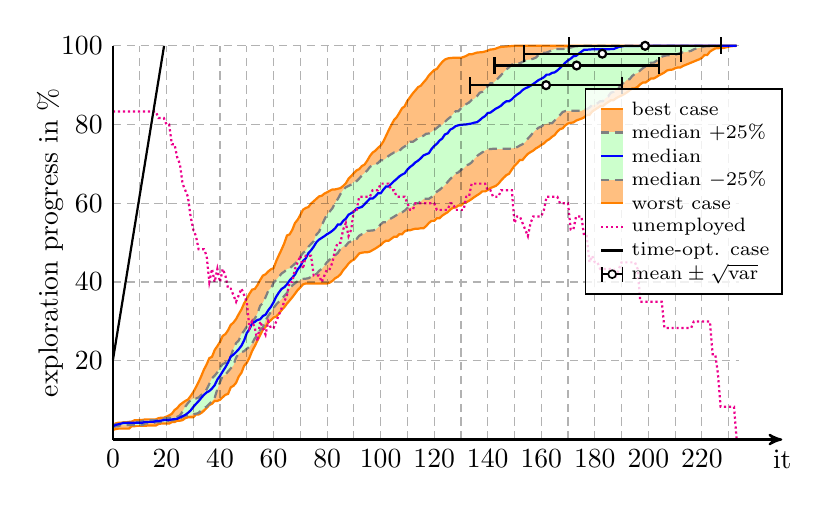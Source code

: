 \begin{tikzpicture}[thick]


% plot data, scaled to 8cm
\begin{scope}[yscale=0.05, xscale=0.034]
\draw[draw=orange, fill=orange!50] (0.00, 2.44) -- (1.00, 2.66) -- (2.00, 2.77) -- (3.00, 2.77) -- (4.00, 2.77) -- (5.00, 2.77) -- (6.00, 2.77) -- (7.00, 3.38) -- (8.00, 3.38) -- (9.00, 3.49) -- (10.00, 3.49) -- (11.00, 3.49) -- (12.00, 3.49) -- (13.00, 3.55) -- (14.00, 3.55) -- (15.00, 3.55) -- (16.00, 3.55) -- (17.00, 3.94) -- (18.00, 4.05) -- (19.00, 4.05) -- (20.00, 4.05) -- (21.00, 4.05) -- (22.00, 4.43) -- (23.00, 4.43) -- (24.00, 4.77) -- (25.00, 4.77) -- (26.00, 4.93) -- (27.00, 5.43) -- (28.00, 5.65) -- (29.00, 5.65) -- (30.00, 5.65) -- (31.00, 6.37) -- (32.00, 6.37) -- (33.00, 6.76) -- (34.00, 7.32) -- (35.00, 8.04) -- (36.00, 8.76) -- (37.00, 9.09) -- (38.00, 9.81) -- (39.00, 9.81) -- (40.00, 10.09) -- (41.00, 10.75) -- (42.00, 11.36) -- (43.00, 11.59) -- (44.00, 13.25) -- (45.00, 13.64) -- (46.00, 14.41) -- (47.00, 16.02) -- (48.00, 16.96) -- (49.00, 18.74) -- (50.00, 19.51) -- (51.00, 20.79) -- (52.00, 22.51) -- (53.00, 23.78) -- (54.00, 25.17) -- (55.00, 26.55) -- (56.00, 27.88) -- (57.00, 28.60) -- (58.00, 29.77) -- (59.00, 30.32) -- (60.00, 30.99) -- (61.00, 31.21) -- (62.00, 31.98) -- (63.00, 32.87) -- (64.00, 33.59) -- (65.00, 34.53) -- (66.00, 35.31) -- (67.00, 36.14) -- (68.00, 37.03) -- (69.00, 37.97) -- (70.00, 38.64) -- (71.00, 39.41) -- (72.00, 39.63) -- (73.00, 39.63) -- (74.00, 39.63) -- (75.00, 39.63) -- (76.00, 39.63) -- (77.00, 39.63) -- (78.00, 39.63) -- (79.00, 39.63) -- (80.00, 39.63) -- (81.00, 39.86) -- (82.00, 40.30) -- (83.00, 40.96) -- (84.00, 41.35) -- (85.00, 41.96) -- (86.00, 43.02) -- (87.00, 43.79) -- (88.00, 44.68) -- (89.00, 45.34) -- (90.00, 45.68) -- (91.00, 46.45) -- (92.00, 47.28) -- (93.00, 47.45) -- (94.00, 47.56) -- (95.00, 47.56) -- (96.00, 47.73) -- (97.00, 48.12) -- (98.00, 48.50) -- (99.00, 48.95) -- (100.00, 49.39) -- (101.00, 50.06) -- (102.00, 50.50) -- (103.00, 50.50) -- (104.00, 51.00) -- (105.00, 51.50) -- (106.00, 51.50) -- (107.00, 52.16) -- (108.00, 52.16) -- (109.00, 52.88) -- (110.00, 53.16) -- (111.00, 53.16) -- (112.00, 53.38) -- (113.00, 53.55) -- (114.00, 53.55) -- (115.00, 53.66) -- (116.00, 53.66) -- (117.00, 54.21) -- (118.00, 54.99) -- (119.00, 55.54) -- (120.00, 55.54) -- (121.00, 56.21) -- (122.00, 56.21) -- (123.00, 56.87) -- (124.00, 57.32) -- (125.00, 57.71) -- (126.00, 58.37) -- (127.00, 58.87) -- (128.00, 58.92) -- (129.00, 59.42) -- (130.00, 59.42) -- (131.00, 60.09) -- (132.00, 60.25) -- (133.00, 60.64) -- (134.00, 61.09) -- (135.00, 61.59) -- (136.00, 62.03) -- (137.00, 62.47) -- (138.00, 63.03) -- (139.00, 63.03) -- (140.00, 63.36) -- (141.00, 63.86) -- (142.00, 64.14) -- (143.00, 64.41) -- (144.00, 64.97) -- (145.00, 65.80) -- (146.00, 66.52) -- (147.00, 67.18) -- (148.00, 67.52) -- (149.00, 68.57) -- (150.00, 69.51) -- (151.00, 70.18) -- (152.00, 71.01) -- (153.00, 71.01) -- (154.00, 71.84) -- (155.00, 72.56) -- (156.00, 73.00) -- (157.00, 73.39) -- (158.00, 73.95) -- (159.00, 74.33) -- (160.00, 74.83) -- (161.00, 75.22) -- (162.00, 75.89) -- (163.00, 76.27) -- (164.00, 76.88) -- (165.00, 77.33) -- (166.00, 78.22) -- (167.00, 78.82) -- (168.00, 79.05) -- (169.00, 79.82) -- (170.00, 80.27) -- (171.00, 80.43) -- (172.00, 80.54) -- (173.00, 80.99) -- (174.00, 81.26) -- (175.00, 81.49) -- (176.00, 81.82) -- (177.00, 82.43) -- (178.00, 82.43) -- (179.00, 83.31) -- (180.00, 83.76) -- (181.00, 84.20) -- (182.00, 84.65) -- (183.00, 84.65) -- (184.00, 85.25) -- (185.00, 85.70) -- (186.00, 86.20) -- (187.00, 86.20) -- (188.00, 86.70) -- (189.00, 87.08) -- (190.00, 87.36) -- (191.00, 87.75) -- (192.00, 88.19) -- (193.00, 88.69) -- (194.00, 89.19) -- (195.00, 89.19) -- (196.00, 89.58) -- (197.00, 90.24) -- (198.00, 90.69) -- (199.00, 90.69) -- (200.00, 91.19) -- (201.00, 91.69) -- (202.00, 91.69) -- (203.00, 92.07) -- (204.00, 92.52) -- (205.00, 92.85) -- (206.00, 93.24) -- (207.00, 93.74) -- (208.00, 93.90) -- (209.00, 93.96) -- (210.00, 94.29) -- (211.00, 94.51) -- (212.00, 94.51) -- (213.00, 94.90) -- (214.00, 95.18) -- (215.00, 95.45) -- (216.00, 95.73) -- (217.00, 96.01) -- (218.00, 96.29) -- (219.00, 96.56) -- (220.00, 96.95) -- (221.00, 97.67) -- (222.00, 97.67) -- (223.00, 98.50) -- (224.00, 98.95) -- (225.00, 99.33) -- (226.00, 99.39) -- (227.00, 99.45) -- (228.00, 99.45) -- (229.00, 99.61) -- (230.00, 99.78) -- (231.00, 99.89) -- (232.00, 99.94) -- (233.00, 100.00) -- (233.00, 100.00) -- (232.00, 100.00) -- (231.00, 100.00) -- (230.00, 100.00) -- (229.00, 100.00) -- (228.00, 100.00) -- (227.00, 100.00) -- (226.00, 100.00) -- (225.00, 100.00) -- (224.00, 100.00) -- (223.00, 100.00) -- (222.00, 100.00) -- (221.00, 100.00) -- (220.00, 100.00) -- (219.00, 100.00) -- (218.00, 100.00) -- (217.00, 100.00) -- (216.00, 100.00) -- (215.00, 100.00) -- (214.00, 100.00) -- (213.00, 100.00) -- (212.00, 100.00) -- (211.00, 100.00) -- (210.00, 100.00) -- (209.00, 100.00) -- (208.00, 100.00) -- (207.00, 100.00) -- (206.00, 100.00) -- (205.00, 100.00) -- (204.00, 100.00) -- (203.00, 100.00) -- (202.00, 100.00) -- (201.00, 100.00) -- (200.00, 100.00) -- (199.00, 100.00) -- (198.00, 100.00) -- (197.00, 100.00) -- (196.00, 100.00) -- (195.00, 100.00) -- (194.00, 100.00) -- (193.00, 100.00) -- (192.00, 100.00) -- (191.00, 100.00) -- (190.00, 100.00) -- (189.00, 100.00) -- (188.00, 100.00) -- (187.00, 100.00) -- (186.00, 100.00) -- (185.00, 100.00) -- (184.00, 100.00) -- (183.00, 100.00) -- (182.00, 100.00) -- (181.00, 100.00) -- (180.00, 100.00) -- (179.00, 100.00) -- (178.00, 100.00) -- (177.00, 100.00) -- (176.00, 100.00) -- (175.00, 100.00) -- (174.00, 100.00) -- (173.00, 100.00) -- (172.00, 100.00) -- (171.00, 100.00) -- (170.00, 100.00) -- (169.00, 100.00) -- (168.00, 100.00) -- (167.00, 100.00) -- (166.00, 100.00) -- (165.00, 100.00) -- (164.00, 100.00) -- (163.00, 100.00) -- (162.00, 100.00) -- (161.00, 100.00) -- (160.00, 100.00) -- (159.00, 100.00) -- (158.00, 100.00) -- (157.00, 100.00) -- (156.00, 100.00) -- (155.00, 100.00) -- (154.00, 100.00) -- (153.00, 100.00) -- (152.00, 100.00) -- (151.00, 100.00) -- (150.00, 100.00) -- (149.00, 99.94) -- (148.00, 99.89) -- (147.00, 99.83) -- (146.00, 99.78) -- (145.00, 99.72) -- (144.00, 99.56) -- (143.00, 99.28) -- (142.00, 99.11) -- (141.00, 99.06) -- (140.00, 98.78) -- (139.00, 98.56) -- (138.00, 98.39) -- (137.00, 98.34) -- (136.00, 98.28) -- (135.00, 98.06) -- (134.00, 97.84) -- (133.00, 97.84) -- (132.00, 97.45) -- (131.00, 97.17) -- (130.00, 96.95) -- (129.00, 96.95) -- (128.00, 96.95) -- (127.00, 96.95) -- (126.00, 96.90) -- (125.00, 96.78) -- (124.00, 96.51) -- (123.00, 95.90) -- (122.00, 95.07) -- (121.00, 94.12) -- (120.00, 93.85) -- (119.00, 93.18) -- (118.00, 92.46) -- (117.00, 91.46) -- (116.00, 90.69) -- (115.00, 89.86) -- (114.00, 89.52) -- (113.00, 88.69) -- (112.00, 87.92) -- (111.00, 86.97) -- (110.00, 86.03) -- (109.00, 84.65) -- (108.00, 84.15) -- (107.00, 82.98) -- (106.00, 81.87) -- (105.00, 81.15) -- (104.00, 79.88) -- (103.00, 78.55) -- (102.00, 77.11) -- (101.00, 75.67) -- (100.00, 74.67) -- (99.00, 74.06) -- (98.00, 73.34) -- (97.00, 72.89) -- (96.00, 72.01) -- (95.00, 70.84) -- (94.00, 69.84) -- (93.00, 69.46) -- (92.00, 68.68) -- (91.00, 68.35) -- (90.00, 67.68) -- (89.00, 66.91) -- (88.00, 66.24) -- (87.00, 65.08) -- (86.00, 64.41) -- (85.00, 63.86) -- (84.00, 63.69) -- (83.00, 63.53) -- (82.00, 63.53) -- (81.00, 63.19) -- (80.00, 62.80) -- (79.00, 62.47) -- (78.00, 61.92) -- (77.00, 61.75) -- (76.00, 61.14) -- (75.00, 60.53) -- (74.00, 59.92) -- (73.00, 59.04) -- (72.00, 58.81) -- (71.00, 58.37) -- (70.00, 57.04) -- (69.00, 55.82) -- (68.00, 54.99) -- (67.00, 53.27) -- (66.00, 52.11) -- (65.00, 51.83) -- (64.00, 49.83) -- (63.00, 48.28) -- (62.00, 46.84) -- (61.00, 45.34) -- (60.00, 43.51) -- (59.00, 43.24) -- (58.00, 42.68) -- (57.00, 41.96) -- (56.00, 41.63) -- (55.00, 40.52) -- (54.00, 39.25) -- (53.00, 38.25) -- (52.00, 38.08) -- (51.00, 37.03) -- (50.00, 35.75) -- (49.00, 34.59) -- (48.00, 33.04) -- (47.00, 31.87) -- (46.00, 30.60) -- (45.00, 29.71) -- (44.00, 29.10) -- (43.00, 27.77) -- (42.00, 26.77) -- (41.00, 26.33) -- (40.00, 24.78) -- (39.00, 23.73) -- (38.00, 22.73) -- (37.00, 21.01) -- (36.00, 20.68) -- (35.00, 19.07) -- (34.00, 17.79) -- (33.00, 16.13) -- (32.00, 14.63) -- (31.00, 13.30) -- (30.00, 12.03) -- (29.00, 11.03) -- (28.00, 10.14) -- (27.00, 9.81) -- (26.00, 9.31) -- (25.00, 8.81) -- (24.00, 7.98) -- (23.00, 7.48) -- (22.00, 6.54) -- (21.00, 6.15) -- (20.00, 5.82) -- (19.00, 5.54) -- (18.00, 5.54) -- (17.00, 5.43) -- (16.00, 5.10) -- (15.00, 5.10) -- (14.00, 5.10) -- (13.00, 5.10) -- (12.00, 5.10) -- (11.00, 4.99) -- (10.00, 4.99) -- (9.00, 4.88) -- (8.00, 4.88) -- (7.00, 4.55) -- (6.00, 4.49) -- (5.00, 4.38) -- (4.00, 4.38) -- (3.00, 4.27) -- (2.00, 4.27) -- (1.00, 4.10) -- (0.00, 3.38);
\draw[gray, densely dashed, fill=green!20] (0.00, 3.22) -- (1.00, 3.33) -- (2.00, 3.38) -- (3.00, 3.66) -- (4.00, 3.66) -- (5.00, 3.66) -- (6.00, 3.66) -- (7.00, 3.66) -- (8.00, 3.66) -- (9.00, 3.66) -- (10.00, 3.66) -- (11.00, 3.66) -- (12.00, 4.05) -- (13.00, 4.10) -- (14.00, 4.21) -- (15.00, 4.21) -- (16.00, 4.38) -- (17.00, 4.38) -- (18.00, 4.43) -- (19.00, 4.43) -- (20.00, 4.43) -- (21.00, 4.88) -- (22.00, 4.88) -- (23.00, 4.99) -- (24.00, 5.21) -- (25.00, 5.27) -- (26.00, 5.76) -- (27.00, 6.10) -- (28.00, 6.10) -- (29.00, 6.21) -- (30.00, 6.49) -- (31.00, 6.54) -- (32.00, 6.76) -- (33.00, 7.43) -- (34.00, 7.93) -- (35.00, 8.37) -- (36.00, 9.09) -- (37.00, 9.76) -- (38.00, 10.59) -- (39.00, 12.80) -- (40.00, 14.58) -- (41.00, 16.19) -- (42.00, 16.46) -- (43.00, 17.29) -- (44.00, 18.07) -- (45.00, 18.85) -- (46.00, 20.84) -- (47.00, 21.78) -- (48.00, 22.17) -- (49.00, 22.45) -- (50.00, 23.06) -- (51.00, 23.56) -- (52.00, 24.45) -- (53.00, 25.72) -- (54.00, 26.50) -- (55.00, 27.83) -- (56.00, 28.49) -- (57.00, 30.21) -- (58.00, 31.43) -- (59.00, 32.37) -- (60.00, 33.43) -- (61.00, 34.31) -- (62.00, 35.03) -- (63.00, 35.70) -- (64.00, 36.47) -- (65.00, 37.25) -- (66.00, 38.36) -- (67.00, 39.14) -- (68.00, 39.69) -- (69.00, 40.24) -- (70.00, 40.58) -- (71.00, 40.80) -- (72.00, 40.85) -- (73.00, 40.96) -- (74.00, 41.30) -- (75.00, 41.91) -- (76.00, 42.02) -- (77.00, 42.85) -- (78.00, 43.35) -- (79.00, 44.18) -- (80.00, 45.07) -- (81.00, 45.73) -- (82.00, 46.23) -- (83.00, 46.78) -- (84.00, 47.39) -- (85.00, 48.45) -- (86.00, 49.06) -- (87.00, 49.22) -- (88.00, 50.06) -- (89.00, 50.33) -- (90.00, 50.61) -- (91.00, 50.94) -- (92.00, 51.77) -- (93.00, 52.16) -- (94.00, 52.33) -- (95.00, 52.99) -- (96.00, 53.05) -- (97.00, 53.10) -- (98.00, 53.27) -- (99.00, 53.88) -- (100.00, 54.66) -- (101.00, 55.21) -- (102.00, 55.21) -- (103.00, 55.88) -- (104.00, 56.21) -- (105.00, 56.60) -- (106.00, 57.04) -- (107.00, 57.71) -- (108.00, 57.71) -- (109.00, 58.15) -- (110.00, 58.81) -- (111.00, 58.92) -- (112.00, 59.37) -- (113.00, 60.03) -- (114.00, 60.03) -- (115.00, 60.48) -- (116.00, 61.14) -- (117.00, 61.14) -- (118.00, 61.14) -- (119.00, 61.59) -- (120.00, 62.08) -- (121.00, 62.97) -- (122.00, 63.41) -- (123.00, 64.02) -- (124.00, 64.63) -- (125.00, 65.41) -- (126.00, 66.19) -- (127.00, 66.85) -- (128.00, 67.57) -- (129.00, 67.85) -- (130.00, 68.46) -- (131.00, 68.90) -- (132.00, 69.62) -- (133.00, 69.90) -- (134.00, 70.40) -- (135.00, 71.34) -- (136.00, 72.01) -- (137.00, 72.51) -- (138.00, 72.95) -- (139.00, 73.39) -- (140.00, 73.73) -- (141.00, 73.78) -- (142.00, 73.84) -- (143.00, 73.84) -- (144.00, 73.84) -- (145.00, 73.84) -- (146.00, 73.84) -- (147.00, 73.84) -- (148.00, 73.84) -- (149.00, 73.95) -- (150.00, 74.06) -- (151.00, 74.28) -- (152.00, 74.67) -- (153.00, 75.00) -- (154.00, 75.55) -- (155.00, 76.44) -- (156.00, 77.16) -- (157.00, 77.99) -- (158.00, 78.66) -- (159.00, 79.21) -- (160.00, 79.49) -- (161.00, 79.99) -- (162.00, 80.21) -- (163.00, 80.32) -- (164.00, 80.32) -- (165.00, 81.04) -- (166.00, 81.71) -- (167.00, 82.43) -- (168.00, 83.20) -- (169.00, 83.43) -- (170.00, 83.48) -- (171.00, 83.48) -- (172.00, 83.48) -- (173.00, 83.48) -- (174.00, 83.48) -- (175.00, 83.48) -- (176.00, 83.87) -- (177.00, 83.87) -- (178.00, 84.31) -- (179.00, 84.98) -- (180.00, 84.98) -- (181.00, 85.42) -- (182.00, 85.92) -- (183.00, 85.92) -- (184.00, 86.75) -- (185.00, 87.14) -- (186.00, 88.08) -- (187.00, 88.30) -- (188.00, 89.19) -- (189.00, 89.36) -- (190.00, 90.19) -- (191.00, 90.74) -- (192.00, 91.41) -- (193.00, 91.52) -- (194.00, 92.35) -- (195.00, 92.90) -- (196.00, 93.07) -- (197.00, 93.79) -- (198.00, 94.35) -- (199.00, 94.79) -- (200.00, 95.12) -- (201.00, 95.73) -- (202.00, 95.73) -- (203.00, 96.18) -- (204.00, 96.67) -- (205.00, 97.23) -- (206.00, 97.45) -- (207.00, 97.62) -- (208.00, 97.62) -- (209.00, 97.73) -- (210.00, 97.73) -- (211.00, 97.95) -- (212.00, 98.17) -- (213.00, 98.34) -- (214.00, 98.45) -- (215.00, 98.56) -- (216.00, 98.73) -- (217.00, 99.11) -- (218.00, 99.33) -- (219.00, 99.50) -- (220.00, 99.67) -- (221.00, 99.83) -- (222.00, 99.89) -- (223.00, 99.89) -- (224.00, 99.89) -- (225.00, 99.94) -- (226.00, 100.00) -- (227.00, 100.00) -- (228.00, 100.00) -- (229.00, 100.00) -- (230.00, 100.00) -- (231.00, 100.00) -- (232.00, 100.00) -- (233.00, 100.00) -- (233.00, 100.00) -- (232.00, 100.00) -- (231.00, 100.00) -- (230.00, 100.00) -- (229.00, 100.00) -- (228.00, 100.00) -- (227.00, 100.00) -- (226.00, 100.00) -- (225.00, 100.00) -- (224.00, 100.00) -- (223.00, 100.00) -- (222.00, 100.00) -- (221.00, 100.00) -- (220.00, 100.00) -- (219.00, 100.00) -- (218.00, 100.00) -- (217.00, 100.00) -- (216.00, 100.00) -- (215.00, 100.00) -- (214.00, 100.00) -- (213.00, 100.00) -- (212.00, 100.00) -- (211.00, 100.00) -- (210.00, 100.00) -- (209.00, 100.00) -- (208.00, 100.00) -- (207.00, 100.00) -- (206.00, 100.00) -- (205.00, 100.00) -- (204.00, 100.00) -- (203.00, 100.00) -- (202.00, 100.00) -- (201.00, 100.00) -- (200.00, 100.00) -- (199.00, 100.00) -- (198.00, 100.00) -- (197.00, 100.00) -- (196.00, 100.00) -- (195.00, 100.00) -- (194.00, 100.00) -- (193.00, 100.00) -- (192.00, 100.00) -- (191.00, 100.00) -- (190.00, 100.00) -- (189.00, 100.00) -- (188.00, 100.00) -- (187.00, 100.00) -- (186.00, 100.00) -- (185.00, 100.00) -- (184.00, 100.00) -- (183.00, 100.00) -- (182.00, 100.00) -- (181.00, 100.00) -- (180.00, 100.00) -- (179.00, 100.00) -- (178.00, 100.00) -- (177.00, 100.00) -- (176.00, 100.00) -- (175.00, 99.89) -- (174.00, 99.89) -- (173.00, 99.89) -- (172.00, 99.78) -- (171.00, 99.56) -- (170.00, 99.39) -- (169.00, 99.28) -- (168.00, 99.17) -- (167.00, 99.17) -- (166.00, 99.17) -- (165.00, 99.17) -- (164.00, 98.89) -- (163.00, 98.56) -- (162.00, 98.28) -- (161.00, 98.23) -- (160.00, 97.73) -- (159.00, 97.67) -- (158.00, 97.01) -- (157.00, 96.73) -- (156.00, 96.51) -- (155.00, 96.45) -- (154.00, 96.23) -- (153.00, 95.90) -- (152.00, 95.57) -- (151.00, 95.57) -- (150.00, 95.51) -- (149.00, 95.23) -- (148.00, 94.57) -- (147.00, 94.01) -- (146.00, 93.29) -- (145.00, 92.57) -- (144.00, 91.85) -- (143.00, 91.13) -- (142.00, 90.47) -- (141.00, 90.47) -- (140.00, 89.69) -- (139.00, 88.97) -- (138.00, 88.30) -- (137.00, 88.08) -- (136.00, 87.20) -- (135.00, 86.53) -- (134.00, 86.25) -- (133.00, 85.59) -- (132.00, 85.20) -- (131.00, 84.59) -- (130.00, 84.09) -- (129.00, 83.37) -- (128.00, 83.37) -- (127.00, 82.59) -- (126.00, 81.87) -- (125.00, 81.32) -- (124.00, 80.65) -- (123.00, 79.82) -- (122.00, 79.71) -- (121.00, 79.16) -- (120.00, 78.60) -- (119.00, 78.10) -- (118.00, 77.72) -- (117.00, 77.66) -- (116.00, 77.16) -- (115.00, 76.83) -- (114.00, 76.61) -- (113.00, 76.05) -- (112.00, 75.61) -- (111.00, 75.61) -- (110.00, 74.94) -- (109.00, 74.45) -- (108.00, 74.00) -- (107.00, 73.34) -- (106.00, 72.89) -- (105.00, 72.89) -- (104.00, 72.51) -- (103.00, 72.06) -- (102.00, 71.40) -- (101.00, 70.95) -- (100.00, 70.95) -- (99.00, 70.23) -- (98.00, 69.84) -- (97.00, 69.68) -- (96.00, 69.24) -- (95.00, 68.35) -- (94.00, 67.68) -- (93.00, 67.07) -- (92.00, 66.30) -- (91.00, 65.63) -- (90.00, 65.47) -- (89.00, 64.75) -- (88.00, 64.41) -- (87.00, 64.08) -- (86.00, 63.36) -- (85.00, 62.36) -- (84.00, 61.09) -- (83.00, 60.09) -- (82.00, 58.76) -- (81.00, 57.93) -- (80.00, 57.21) -- (79.00, 55.88) -- (78.00, 54.38) -- (77.00, 52.77) -- (76.00, 52.05) -- (75.00, 50.39) -- (74.00, 49.67) -- (73.00, 48.95) -- (72.00, 47.95) -- (71.00, 47.39) -- (70.00, 46.45) -- (69.00, 45.29) -- (68.00, 44.68) -- (67.00, 44.07) -- (66.00, 43.46) -- (65.00, 43.29) -- (64.00, 42.63) -- (63.00, 42.18) -- (62.00, 41.30) -- (61.00, 40.52) -- (60.00, 39.80) -- (59.00, 38.41) -- (58.00, 37.75) -- (57.00, 36.14) -- (56.00, 34.70) -- (55.00, 33.98) -- (54.00, 32.04) -- (53.00, 30.71) -- (52.00, 30.04) -- (51.00, 29.32) -- (50.00, 28.71) -- (49.00, 27.61) -- (48.00, 26.77) -- (47.00, 25.17) -- (46.00, 24.50) -- (45.00, 23.06) -- (44.00, 21.06) -- (43.00, 20.29) -- (42.00, 19.46) -- (41.00, 19.18) -- (40.00, 18.29) -- (39.00, 17.07) -- (38.00, 16.24) -- (37.00, 15.58) -- (36.00, 14.14) -- (35.00, 12.75) -- (34.00, 11.81) -- (33.00, 11.31) -- (32.00, 10.70) -- (31.00, 10.42) -- (30.00, 10.42) -- (29.00, 9.98) -- (28.00, 9.26) -- (27.00, 8.31) -- (26.00, 7.10) -- (25.00, 6.10) -- (24.00, 5.76) -- (23.00, 5.54) -- (22.00, 5.54) -- (21.00, 5.54) -- (20.00, 5.38) -- (19.00, 5.32) -- (18.00, 4.93) -- (17.00, 4.88) -- (16.00, 4.88) -- (15.00, 4.88) -- (14.00, 4.88) -- (13.00, 4.82) -- (12.00, 4.82) -- (11.00, 4.71) -- (10.00, 4.49) -- (9.00, 4.49) -- (8.00, 4.49) -- (7.00, 4.27) -- (6.00, 4.27) -- (5.00, 4.27) -- (4.00, 4.27) -- (3.00, 4.27) -- (2.00, 4.05) -- (1.00, 3.88) -- (0.00, 3.38);
\draw[blue] (0.00, 3.38) -- (1.00, 3.71) -- (2.00, 3.88) -- (3.00, 4.05) -- (4.00, 4.21) -- (5.00, 4.21) -- (6.00, 4.27) -- (7.00, 4.27) -- (8.00, 4.27) -- (9.00, 4.27) -- (10.00, 4.27) -- (11.00, 4.27) -- (12.00, 4.49) -- (13.00, 4.49) -- (14.00, 4.49) -- (15.00, 4.49) -- (16.00, 4.66) -- (17.00, 4.71) -- (18.00, 4.82) -- (19.00, 4.93) -- (20.00, 4.93) -- (21.00, 4.99) -- (22.00, 5.10) -- (23.00, 5.21) -- (24.00, 5.27) -- (25.00, 5.60) -- (26.00, 5.93) -- (27.00, 6.26) -- (28.00, 6.76) -- (29.00, 7.37) -- (30.00, 8.26) -- (31.00, 9.04) -- (32.00, 9.76) -- (33.00, 10.59) -- (34.00, 11.36) -- (35.00, 11.97) -- (36.00, 12.31) -- (37.00, 12.97) -- (38.00, 13.80) -- (39.00, 15.24) -- (40.00, 16.19) -- (41.00, 17.29) -- (42.00, 18.35) -- (43.00, 19.57) -- (44.00, 21.06) -- (45.00, 21.56) -- (46.00, 22.23) -- (47.00, 22.95) -- (48.00, 23.84) -- (49.00, 25.17) -- (50.00, 27.05) -- (51.00, 28.05) -- (52.00, 29.55) -- (53.00, 29.88) -- (54.00, 30.38) -- (55.00, 30.54) -- (56.00, 31.37) -- (57.00, 31.71) -- (58.00, 32.82) -- (59.00, 33.70) -- (60.00, 34.87) -- (61.00, 36.31) -- (62.00, 37.36) -- (63.00, 38.25) -- (64.00, 38.69) -- (65.00, 39.41) -- (66.00, 40.41) -- (67.00, 41.13) -- (68.00, 41.91) -- (69.00, 43.18) -- (70.00, 44.07) -- (71.00, 45.34) -- (72.00, 46.01) -- (73.00, 47.34) -- (74.00, 48.06) -- (75.00, 49.00) -- (76.00, 50.11) -- (77.00, 50.78) -- (78.00, 51.22) -- (79.00, 51.66) -- (80.00, 52.16) -- (81.00, 52.55) -- (82.00, 53.05) -- (83.00, 53.66) -- (84.00, 54.60) -- (85.00, 54.60) -- (86.00, 55.54) -- (87.00, 56.10) -- (88.00, 57.10) -- (89.00, 57.48) -- (90.00, 57.93) -- (91.00, 58.65) -- (92.00, 58.87) -- (93.00, 59.09) -- (94.00, 59.76) -- (95.00, 60.48) -- (96.00, 61.20) -- (97.00, 61.20) -- (98.00, 61.75) -- (99.00, 62.53) -- (100.00, 62.53) -- (101.00, 63.47) -- (102.00, 64.25) -- (103.00, 64.25) -- (104.00, 64.97) -- (105.00, 65.63) -- (106.00, 66.19) -- (107.00, 66.85) -- (108.00, 67.29) -- (109.00, 67.63) -- (110.00, 68.57) -- (111.00, 69.24) -- (112.00, 69.73) -- (113.00, 70.40) -- (114.00, 70.84) -- (115.00, 71.45) -- (116.00, 72.17) -- (117.00, 72.45) -- (118.00, 72.73) -- (119.00, 73.78) -- (120.00, 74.56) -- (121.00, 75.11) -- (122.00, 75.94) -- (123.00, 76.44) -- (124.00, 77.49) -- (125.00, 77.77) -- (126.00, 78.71) -- (127.00, 79.05) -- (128.00, 79.60) -- (129.00, 79.82) -- (130.00, 79.93) -- (131.00, 79.99) -- (132.00, 80.04) -- (133.00, 80.16) -- (134.00, 80.27) -- (135.00, 80.49) -- (136.00, 80.60) -- (137.00, 81.10) -- (138.00, 81.71) -- (139.00, 82.15) -- (140.00, 82.93) -- (141.00, 83.04) -- (142.00, 83.54) -- (143.00, 84.04) -- (144.00, 84.37) -- (145.00, 84.81) -- (146.00, 85.48) -- (147.00, 85.92) -- (148.00, 85.92) -- (149.00, 86.42) -- (150.00, 87.08) -- (151.00, 87.64) -- (152.00, 88.08) -- (153.00, 88.75) -- (154.00, 89.19) -- (155.00, 89.47) -- (156.00, 89.86) -- (157.00, 90.30) -- (158.00, 90.80) -- (159.00, 91.30) -- (160.00, 91.63) -- (161.00, 92.02) -- (162.00, 92.68) -- (163.00, 92.68) -- (164.00, 93.13) -- (165.00, 93.24) -- (166.00, 93.74) -- (167.00, 94.35) -- (168.00, 95.01) -- (169.00, 95.73) -- (170.00, 96.29) -- (171.00, 96.73) -- (172.00, 97.34) -- (173.00, 97.45) -- (174.00, 98.00) -- (175.00, 98.50) -- (176.00, 99.00) -- (177.00, 99.00) -- (178.00, 99.06) -- (179.00, 99.11) -- (180.00, 99.11) -- (181.00, 99.11) -- (182.00, 99.11) -- (183.00, 99.11) -- (184.00, 99.11) -- (185.00, 99.11) -- (186.00, 99.17) -- (187.00, 99.17) -- (188.00, 99.45) -- (189.00, 99.72) -- (190.00, 99.83) -- (191.00, 99.94) -- (192.00, 99.94) -- (193.00, 99.94) -- (194.00, 99.94) -- (195.00, 99.94) -- (196.00, 99.94) -- (197.00, 100.00) -- (198.00, 100.00) -- (199.00, 100.00) -- (200.00, 100.00) -- (201.00, 100.00) -- (202.00, 100.00) -- (203.00, 100.00) -- (204.00, 100.00) -- (205.00, 100.00) -- (206.00, 100.00) -- (207.00, 100.00) -- (208.00, 100.00) -- (209.00, 100.00) -- (210.00, 100.00) -- (211.00, 100.00) -- (212.00, 100.00) -- (213.00, 100.00) -- (214.00, 100.00) -- (215.00, 100.00) -- (216.00, 100.00) -- (217.00, 100.00) -- (218.00, 100.00) -- (219.00, 100.00) -- (220.00, 100.00) -- (221.00, 100.00) -- (222.00, 100.00) -- (223.00, 100.00) -- (224.00, 100.00) -- (225.00, 100.00) -- (226.00, 100.00) -- (227.00, 100.00) -- (228.00, 100.00) -- (229.00, 100.00) -- (230.00, 100.00) -- (231.00, 100.00) -- (232.00, 100.00) -- (233.00, 100.00);
\draw[densely dotted, magenta] (0.00, 83.33) -- (1.00, 83.33) -- (2.00, 83.33) -- (3.00, 83.33) -- (4.00, 83.33) -- (5.00, 83.33) -- (6.00, 83.33) -- (7.00, 83.33) -- (8.00, 83.33) -- (9.00, 83.33) -- (10.00, 83.33) -- (11.00, 83.33) -- (12.00, 83.33) -- (13.00, 83.33) -- (14.00, 83.33) -- (15.00, 83.33) -- (16.00, 83.33) -- (17.00, 81.67) -- (18.00, 81.67) -- (19.00, 81.67) -- (20.00, 80.00) -- (21.00, 80.00) -- (22.00, 75.00) -- (23.00, 75.00) -- (24.00, 71.67) -- (25.00, 70.00) -- (26.00, 65.00) -- (27.00, 63.33) -- (28.00, 61.67) -- (29.00, 56.67) -- (30.00, 53.33) -- (31.00, 51.67) -- (32.00, 48.33) -- (33.00, 48.33) -- (34.00, 48.33) -- (35.00, 46.67) -- (36.00, 40.00) -- (37.00, 43.33) -- (38.00, 40.00) -- (39.00, 43.33) -- (40.00, 40.00) -- (41.00, 43.33) -- (42.00, 41.67) -- (43.00, 38.33) -- (44.00, 38.33) -- (45.00, 36.67) -- (46.00, 35.00) -- (47.00, 36.67) -- (48.00, 38.33) -- (49.00, 36.67) -- (50.00, 35.00) -- (51.00, 28.33) -- (52.00, 30.00) -- (53.00, 28.33) -- (54.00, 25.00) -- (55.00, 30.00) -- (56.00, 28.33) -- (57.00, 26.67) -- (58.00, 30.00) -- (59.00, 28.33) -- (60.00, 28.33) -- (61.00, 30.00) -- (62.00, 31.67) -- (63.00, 33.33) -- (64.00, 35.00) -- (65.00, 36.67) -- (66.00, 40.00) -- (67.00, 40.00) -- (68.00, 43.33) -- (69.00, 45.00) -- (70.00, 46.67) -- (71.00, 43.33) -- (72.00, 46.67) -- (73.00, 46.67) -- (74.00, 46.67) -- (75.00, 41.67) -- (76.00, 41.67) -- (77.00, 41.67) -- (78.00, 40.00) -- (79.00, 41.67) -- (80.00, 43.33) -- (81.00, 43.33) -- (82.00, 45.00) -- (83.00, 48.33) -- (84.00, 50.00) -- (85.00, 50.00) -- (86.00, 53.33) -- (87.00, 55.00) -- (88.00, 51.67) -- (89.00, 53.33) -- (90.00, 58.33) -- (91.00, 58.33) -- (92.00, 61.67) -- (93.00, 61.67) -- (94.00, 61.67) -- (95.00, 61.67) -- (96.00, 61.67) -- (97.00, 63.33) -- (98.00, 63.33) -- (99.00, 63.33) -- (100.00, 65.00) -- (101.00, 65.00) -- (102.00, 65.00) -- (103.00, 65.00) -- (104.00, 63.33) -- (105.00, 63.33) -- (106.00, 61.67) -- (107.00, 61.67) -- (108.00, 61.67) -- (109.00, 61.67) -- (110.00, 60.00) -- (111.00, 58.33) -- (112.00, 58.33) -- (113.00, 60.00) -- (114.00, 60.00) -- (115.00, 60.00) -- (116.00, 60.00) -- (117.00, 60.00) -- (118.00, 60.00) -- (119.00, 60.00) -- (120.00, 60.00) -- (121.00, 58.33) -- (122.00, 58.33) -- (123.00, 58.33) -- (124.00, 58.33) -- (125.00, 58.33) -- (126.00, 60.00) -- (127.00, 60.00) -- (128.00, 58.33) -- (129.00, 58.33) -- (130.00, 58.33) -- (131.00, 58.33) -- (132.00, 61.67) -- (133.00, 61.67) -- (134.00, 65.00) -- (135.00, 65.00) -- (136.00, 65.00) -- (137.00, 65.00) -- (138.00, 65.00) -- (139.00, 65.00) -- (140.00, 63.33) -- (141.00, 63.33) -- (142.00, 61.67) -- (143.00, 61.67) -- (144.00, 61.67) -- (145.00, 63.33) -- (146.00, 63.33) -- (147.00, 63.33) -- (148.00, 63.33) -- (149.00, 63.33) -- (150.00, 55.00) -- (151.00, 56.67) -- (152.00, 56.67) -- (153.00, 55.00) -- (154.00, 53.33) -- (155.00, 51.67) -- (156.00, 55.00) -- (157.00, 56.67) -- (158.00, 56.67) -- (159.00, 56.67) -- (160.00, 56.67) -- (161.00, 58.33) -- (162.00, 61.67) -- (163.00, 61.67) -- (164.00, 61.67) -- (165.00, 61.67) -- (166.00, 61.67) -- (167.00, 60.00) -- (168.00, 60.00) -- (169.00, 60.00) -- (170.00, 60.00) -- (171.00, 53.33) -- (172.00, 53.33) -- (173.00, 56.67) -- (174.00, 56.67) -- (175.00, 56.67) -- (176.00, 51.67) -- (177.00, 51.67) -- (178.00, 45.00) -- (179.00, 46.67) -- (180.00, 45.00) -- (181.00, 45.00) -- (182.00, 43.33) -- (183.00, 43.33) -- (184.00, 43.33) -- (185.00, 43.33) -- (186.00, 43.33) -- (187.00, 43.33) -- (188.00, 41.67) -- (189.00, 43.33) -- (190.00, 45.00) -- (191.00, 45.00) -- (192.00, 45.00) -- (193.00, 45.00) -- (194.00, 45.00) -- (195.00, 45.00) -- (196.00, 43.33) -- (197.00, 35.00) -- (198.00, 35.00) -- (199.00, 35.00) -- (200.00, 35.00) -- (201.00, 35.00) -- (202.00, 35.00) -- (203.00, 35.00) -- (204.00, 35.00) -- (205.00, 35.00) -- (206.00, 28.33) -- (207.00, 28.33) -- (208.00, 28.33) -- (209.00, 28.33) -- (210.00, 28.33) -- (211.00, 28.33) -- (212.00, 28.33) -- (213.00, 28.33) -- (214.00, 28.33) -- (215.00, 28.33) -- (216.00, 28.33) -- (217.00, 30.00) -- (218.00, 30.00) -- (219.00, 30.00) -- (220.00, 30.00) -- (221.00, 30.00) -- (222.00, 30.00) -- (223.00, 30.00) -- (224.00, 21.67) -- (225.00, 21.67) -- (226.00, 16.67) -- (227.00, 8.33) -- (228.00, 8.33) -- (229.00, 8.33) -- (230.00, 8.33) -- (231.00, 8.33) -- (232.00, 8.33) -- (233.00, 0.00);
\draw[black] (0.00, 20.29) -- (19.10, 100.00);
\draw[densely dashed, thin, black, ystep=20, xstep=10, opacity=0.3] (0, 0) grid (234, 100);
% axis lables
\node[below] at (0, 0) {0};
\node[below] at (20, 0) {20};
\node[below] at (40, 0) {40};
\node[below] at (60, 0) {60};
\node[below] at (80, 0) {80};
\node[below] at (100, 0) {100};
\node[below] at (120, 0) {120};
\node[below] at (140, 0) {140};
\node[below] at (160, 0) {160};
\node[below] at (180, 0) {180};
\node[below] at (200, 0) {200};
\node[below] at (220, 0) {220};
\draw[|-|] (133.095, 90) -- (190.505, 90);
\node[draw, circle, fill=white, inner sep=0mm, minimum size=1mm] at (161.8, 90) {};
% 90: 161.8  +-  28.705
\draw[|-|] (142.124, 95) -- (204.276, 95);
\node[draw, circle, fill=white, inner sep=0mm, minimum size=1mm] at (173.2, 95) {};
% 95: 173.2  +-  31.076
\draw[|-|] (153.02, 98) -- (212.58, 98);
\node[draw, circle, fill=white, inner sep=0mm, minimum size=1mm] at (182.8, 98) {};
% 98: 182.8  +-  29.78
\draw[|-|] (169.929, 100) -- (227.671, 100);
\node[draw, circle, fill=white, inner sep=0mm, minimum size=1mm] at (198.8, 100) {};
% 100: 198.8  +-  28.871
\end{scope}


% axes lables
\begin{scope}[yscale=0.05]
\draw (0.00, 0.00) -- (0.00, 100.00);
\node[left] at (0, 20) {20};
\node[left] at (0, 40) {40};
\node[left] at (0, 60) {60};
\node[left] at (0, 80) {80};
\node[left] at (0, 100) {100};
\node[rotate=90] at (-0.8, 50) {exploration progress in \%};
\draw[->, >=stealth'] (0.00, 0.00) -- (8.50, 0.00);
\node[below] at (8.5, 0) {it};
\end{scope}


% legend
\begin{scope}[xshift=6cm, yshift=2.5cm]
\draw[semithick, fill=white, fill opacity=0.8] (0, -0.65) rectangle +(2.5, 2.6);
\scriptsize
\draw[semithick,|-|] (0.2, -.4) -- +(0.28, 0) node[right, black] {$\text{mean} \pm \sqrt{\text{var}}$};
\node[semithick,draw, circle, fill=white, inner sep=0mm, minimum size=1mm] at (0.34, -0.4) {};
\draw (0.2, -.1) -- +(0.28, 0) node[right, black] {time-opt. case};
\draw[magenta, densely dotted] (0.2, 0.2) -- +(0.28, 0) node[right, black] {unemployed};
\fill[orange!50] (0.2, 0.5) rectangle +(0.28, 1.2);
\fill[green!20] (0.2, 0.8) rectangle +(0.28, 0.6);
\draw[orange] (0.2, 1.7) -- +(0.28, 0) node[right, black] {best case};
\draw[gray, densely dashed] (0.2, 1.4) -- +(0.28, 0) node[right, black] {median $+25\%$};
\draw[blue] (0.2, 1.1) -- +(0.28, 0) node[right, black] {median};
\draw[gray, densely dashed] (0.2, 0.8) -- +(0.28, 0) node[right, black] {median $-25\%$};
\draw[orange] (0.2, 0.5) -- +(0.28, 0) node[right, black] {worst case};
\end{scope}
\end{tikzpicture}
